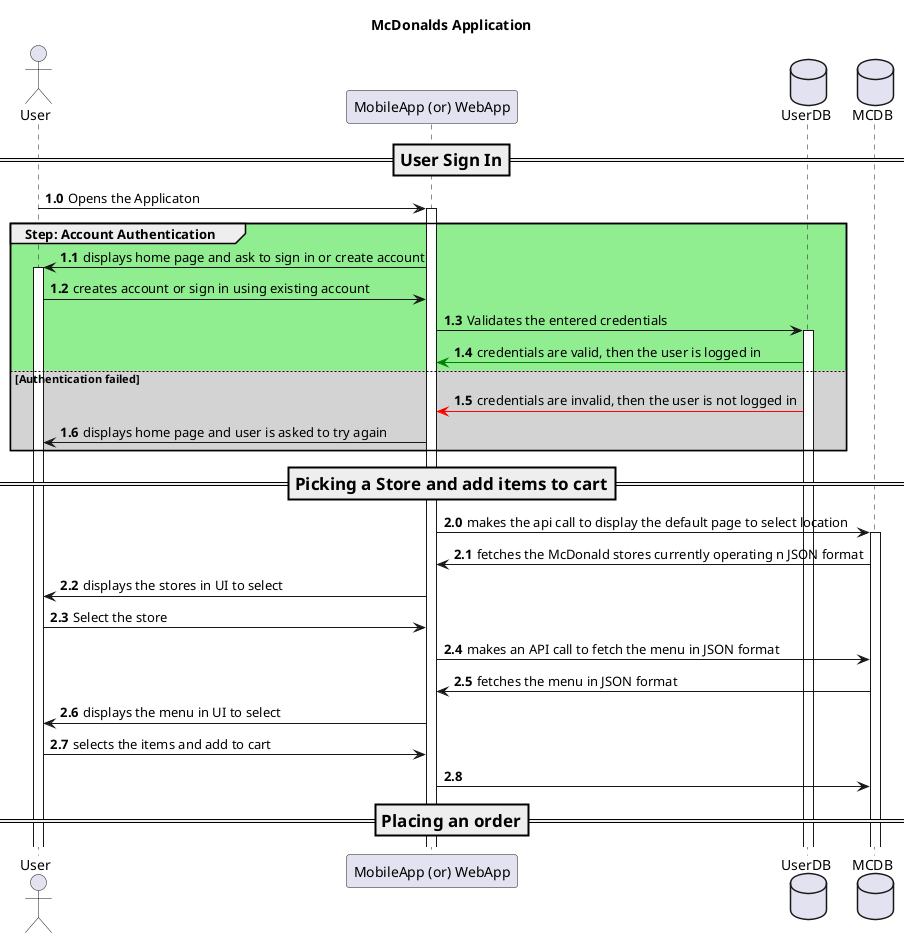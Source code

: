 @startuml McDonalds

title McDonalds Application

actor "User" as enduser
participant "MobileApp (or) WebApp" as interface
database "UserDB" as usDB
database "MCDB" as McDB


=== User Sign In ==
autonumber 1.0

enduser -> interface ++ : Opens the Applicaton
group #lightgreen Step: Account Authentication
    interface -> enduser ++ : displays home page and ask to sign in or create account
    enduser -> interface : creates account or sign in using existing account
    interface -> usDB ++ : Validates the entered credentials
    usDB -[#green]> interface : credentials are valid, then the user is logged in
else #lightGrey Authentication failed
    usDB -[#red]> interface : credentials are invalid, then the user is not logged in
    interface -> enduser : displays home page and user is asked to try again
end



=== Picking a Store and add items to cart== 
autonumber 2.0

interface -> McDB ++ : makes the api call to display the default page to select location
McDB -> interface  : fetches the McDonald stores currently operating n JSON format
interface -> enduser : displays the stores in UI to select
enduser -> interface : Select the store
interface -> McDB : makes an API call to fetch the menu in JSON format
McDB -> interface : fetches the menu in JSON format
interface -> enduser : displays the menu in UI to select
enduser -> interface : selects the items and add to cart
interface -> McDB : 

=== Placing an order ==
autonumber 3.0






@enduml